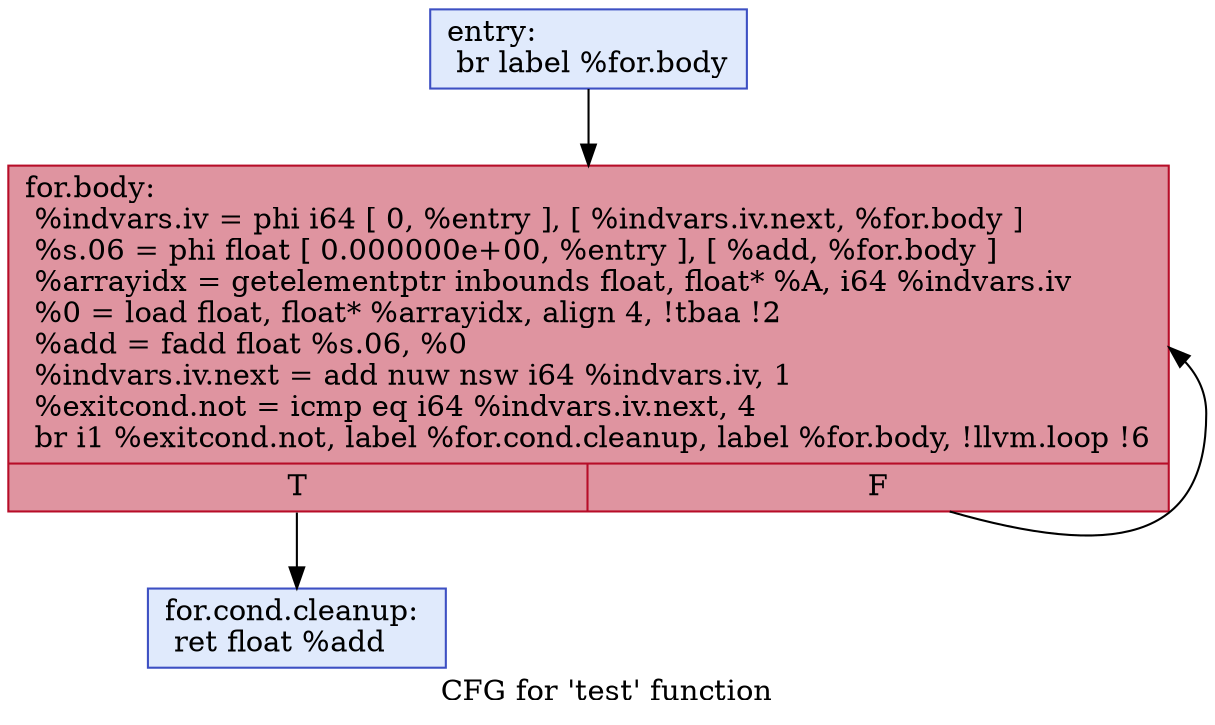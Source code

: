 digraph "CFG for 'test' function" {
	label="CFG for 'test' function";

	Node0x564c93aa2650 [shape=record,color="#3d50c3ff", style=filled, fillcolor="#b9d0f970",label="{entry:\l  br label %for.body\l}"];
	Node0x564c93aa2650 -> Node0x564c93aa26a0;
	Node0x564c93aa2790 [shape=record,color="#3d50c3ff", style=filled, fillcolor="#b9d0f970",label="{for.cond.cleanup:                                 \l  ret float %add\l}"];
	Node0x564c93aa26a0 [shape=record,color="#b70d28ff", style=filled, fillcolor="#b70d2870",label="{for.body:                                         \l  %indvars.iv = phi i64 [ 0, %entry ], [ %indvars.iv.next, %for.body ]\l  %s.06 = phi float [ 0.000000e+00, %entry ], [ %add, %for.body ]\l  %arrayidx = getelementptr inbounds float, float* %A, i64 %indvars.iv\l  %0 = load float, float* %arrayidx, align 4, !tbaa !2\l  %add = fadd float %s.06, %0\l  %indvars.iv.next = add nuw nsw i64 %indvars.iv, 1\l  %exitcond.not = icmp eq i64 %indvars.iv.next, 4\l  br i1 %exitcond.not, label %for.cond.cleanup, label %for.body, !llvm.loop !6\l|{<s0>T|<s1>F}}"];
	Node0x564c93aa26a0:s0 -> Node0x564c93aa2790;
	Node0x564c93aa26a0:s1 -> Node0x564c93aa26a0;
}
